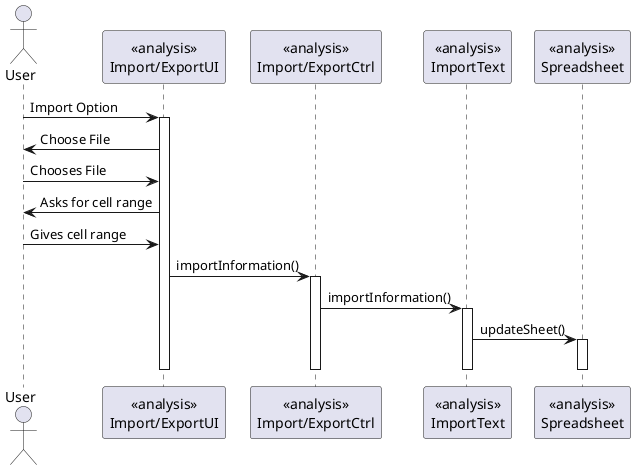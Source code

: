@startuml import_txt_extension_uc_realization1.png

actor User 
participant "<<analysis>>\nImport/ExportUI" as UI
participant "<<analysis>>\nImport/ExportCtrl" as Ctrl
participant "<<analysis>>\nImportText" as In
participant "<<analysis>>\nSpreadsheet" as Sheet

User->UI: Import Option
activate UI 
UI->User: Choose File
User->UI: Chooses File
UI->User: Asks for cell range
User->UI: Gives cell range
UI->Ctrl: importInformation()
activate Ctrl
Ctrl->In: importInformation()
activate In
In->Sheet: updateSheet()
activate Sheet
deactivate Sheet
deactivate In
deactivate Ctrl
deactivate UI

@enduml